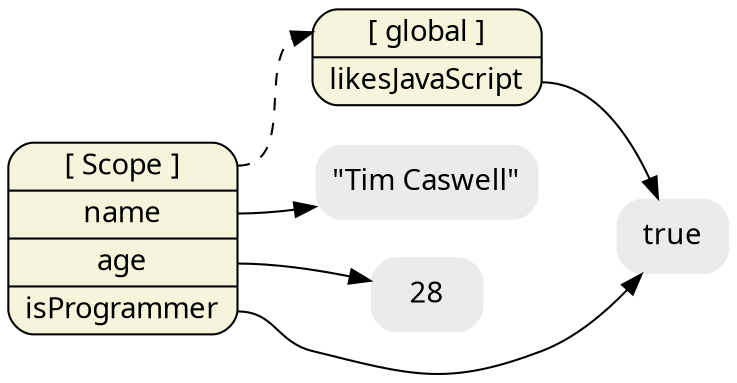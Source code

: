 digraph finite_state_machine {
  size="8,5"
  rankdir = "LR"
	node [fontname=Sans]
  
  /* Execution Contexts */
  node [shape=Mrecord, fillcolor=beige, style=filled];
  top [label="<__proto__>[ Scope ]|<name>name|<age>age|<isProgrammer>isProgrammer"];
  global [label="<__proto__>[ global ]|<likesJavaScript>likesJavaScript"];

  /* Literals */
  node [shape = plaintext, fillcolor=gray92, style="filled,rounded"];
  timcaswell [label="\"Tim Caswell\""]
  n28 [label="28"]
  true [label="true"]

  /* References */
  top:name -> timcaswell;
  top:age -> n28;
  top:isProgrammer -> true;
  global:likesJavaScript -> true;
  
  /* Inheritance Chains */
  edge [style=dashed]
  top:__proto__ -> global:__proto__;
 
}
